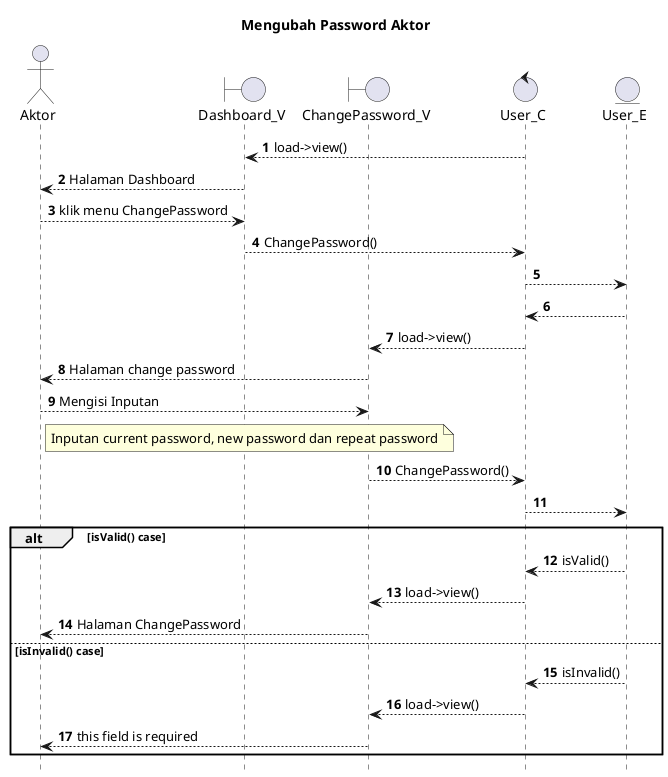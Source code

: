 @startuml

autonumber
hide footbox
title Mengubah Password Aktor

Actor Aktor
boundary Dashboard_V
boundary ChangePassword_V
control User_C
Entity User_E

User_C --> Dashboard_V: load->view()
Dashboard_V --> Aktor: Halaman Dashboard
Aktor --> Dashboard_V: klik menu ChangePassword
Dashboard_V --> User_C: ChangePassword()
User_C --> User_E:
    
    User_E --> User_C:
    User_C --> ChangePassword_V: load->view()
    ChangePassword_V --> Aktor: Halaman change password

Aktor --> ChangePassword_V: Mengisi Inputan
    note right of Aktor
        Inputan current password, new password dan repeat password
            end note
ChangePassword_V --> User_C: ChangePassword()
User_C --> User_E:

alt isValid() case
    
    User_E --> User_C: isValid()
    User_C --> ChangePassword_V: load->view()
    ChangePassword_V --> Aktor: Halaman ChangePassword

else isInvalid() case
    
    User_E --> User_C: isInvalid()
    User_C --> ChangePassword_V: load->view()
    ChangePassword_V --> Aktor: this field is required
end

@enduml